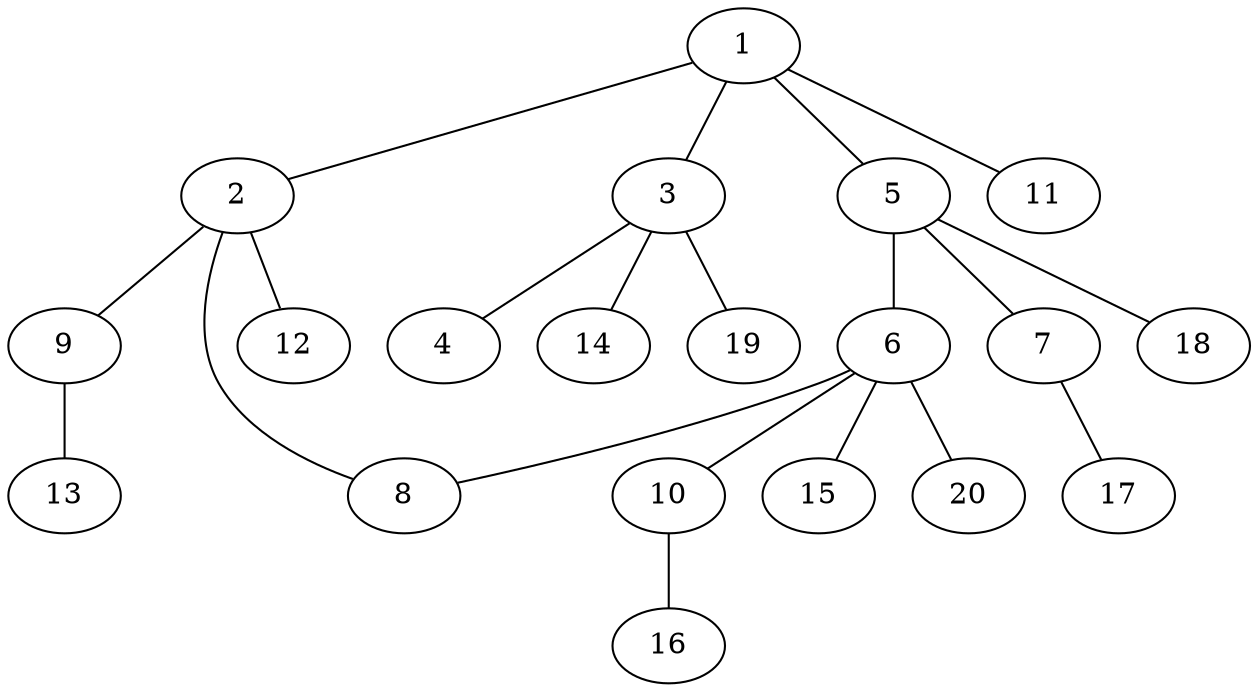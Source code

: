 graph graphname {1--2
1--3
1--5
1--11
2--8
2--9
2--12
3--4
3--14
3--19
5--6
5--7
5--18
6--8
6--10
6--15
6--20
7--17
9--13
10--16
}